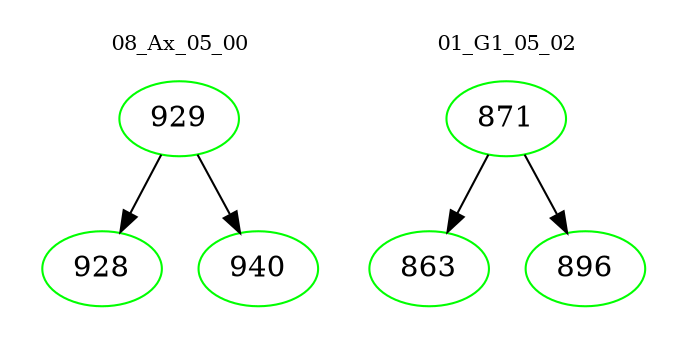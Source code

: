digraph{
subgraph cluster_0 {
color = white
label = "08_Ax_05_00";
fontsize=10;
T0_929 [label="929", color="green"]
T0_929 -> T0_928 [color="black"]
T0_928 [label="928", color="green"]
T0_929 -> T0_940 [color="black"]
T0_940 [label="940", color="green"]
}
subgraph cluster_1 {
color = white
label = "01_G1_05_02";
fontsize=10;
T1_871 [label="871", color="green"]
T1_871 -> T1_863 [color="black"]
T1_863 [label="863", color="green"]
T1_871 -> T1_896 [color="black"]
T1_896 [label="896", color="green"]
}
}
